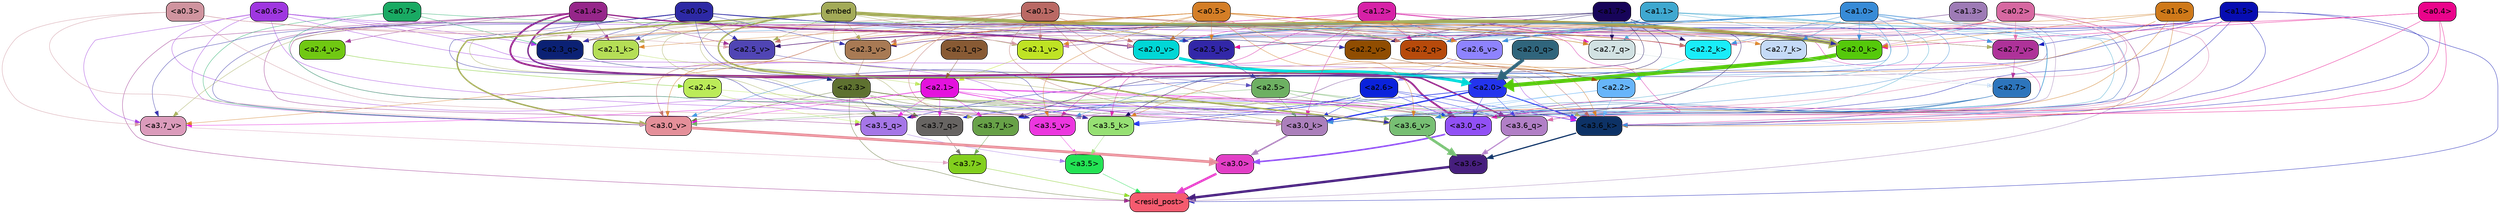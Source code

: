 strict digraph "" {
	graph [bgcolor=transparent,
		layout=dot,
		overlap=false,
		splines=true
	];
	"<a3.7>"	[color=black,
		fillcolor="#82cf1d",
		fontname=Helvetica,
		shape=box,
		style="filled, rounded"];
	"<resid_post>"	[color=black,
		fillcolor="#f55b6f",
		fontname=Helvetica,
		shape=box,
		style="filled, rounded"];
	"<a3.7>" -> "<resid_post>"	[color="#82cf1d",
		penwidth=0.6239100098609924];
	"<a3.6>"	[color=black,
		fillcolor="#461e7d",
		fontname=Helvetica,
		shape=box,
		style="filled, rounded"];
	"<a3.6>" -> "<resid_post>"	[color="#461e7d",
		penwidth=4.569062113761902];
	"<a3.5>"	[color=black,
		fillcolor="#23e254",
		fontname=Helvetica,
		shape=box,
		style="filled, rounded"];
	"<a3.5>" -> "<resid_post>"	[color="#23e254",
		penwidth=0.6];
	"<a3.0>"	[color=black,
		fillcolor="#e23ec6",
		fontname=Helvetica,
		shape=box,
		style="filled, rounded"];
	"<a3.0>" -> "<resid_post>"	[color="#e23ec6",
		penwidth=4.283544182777405];
	"<a2.3>"	[color=black,
		fillcolor="#5e7130",
		fontname=Helvetica,
		shape=box,
		style="filled, rounded"];
	"<a2.3>" -> "<resid_post>"	[color="#5e7130",
		penwidth=0.6];
	"<a3.7_q>"	[color=black,
		fillcolor="#676462",
		fontname=Helvetica,
		shape=box,
		style="filled, rounded"];
	"<a2.3>" -> "<a3.7_q>"	[color="#5e7130",
		penwidth=0.6];
	"<a3.6_q>"	[color=black,
		fillcolor="#b17fc6",
		fontname=Helvetica,
		shape=box,
		style="filled, rounded"];
	"<a2.3>" -> "<a3.6_q>"	[color="#5e7130",
		penwidth=0.6];
	"<a3.5_q>"	[color=black,
		fillcolor="#a576e7",
		fontname=Helvetica,
		shape=box,
		style="filled, rounded"];
	"<a2.3>" -> "<a3.5_q>"	[color="#5e7130",
		penwidth=0.6];
	"<a3.0_q>"	[color=black,
		fillcolor="#9150f5",
		fontname=Helvetica,
		shape=box,
		style="filled, rounded"];
	"<a2.3>" -> "<a3.0_q>"	[color="#5e7130",
		penwidth=0.6];
	"<a3.0_k>"	[color=black,
		fillcolor="#ab7fbb",
		fontname=Helvetica,
		shape=box,
		style="filled, rounded"];
	"<a2.3>" -> "<a3.0_k>"	[color="#5e7130",
		penwidth=0.6];
	"<a3.6_v>"	[color=black,
		fillcolor="#77bf73",
		fontname=Helvetica,
		shape=box,
		style="filled, rounded"];
	"<a2.3>" -> "<a3.6_v>"	[color="#5e7130",
		penwidth=0.6];
	"<a3.5_v>"	[color=black,
		fillcolor="#ec36df",
		fontname=Helvetica,
		shape=box,
		style="filled, rounded"];
	"<a2.3>" -> "<a3.5_v>"	[color="#5e7130",
		penwidth=0.6];
	"<a3.0_v>"	[color=black,
		fillcolor="#e48f99",
		fontname=Helvetica,
		shape=box,
		style="filled, rounded"];
	"<a2.3>" -> "<a3.0_v>"	[color="#5e7130",
		penwidth=0.6];
	"<a1.5>"	[color=black,
		fillcolor="#070db2",
		fontname=Helvetica,
		shape=box,
		style="filled, rounded"];
	"<a1.5>" -> "<resid_post>"	[color="#070db2",
		penwidth=0.6];
	"<a1.5>" -> "<a3.6_q>"	[color="#070db2",
		penwidth=0.6];
	"<a1.5>" -> "<a3.5_q>"	[color="#070db2",
		penwidth=0.6];
	"<a1.5>" -> "<a3.0_q>"	[color="#070db2",
		penwidth=0.6];
	"<a3.6_k>"	[color=black,
		fillcolor="#0d3266",
		fontname=Helvetica,
		shape=box,
		style="filled, rounded"];
	"<a1.5>" -> "<a3.6_k>"	[color="#070db2",
		penwidth=0.6];
	"<a1.5>" -> "<a3.0_k>"	[color="#070db2",
		penwidth=0.6];
	"<a2.2_q>"	[color=black,
		fillcolor="#b74a0b",
		fontname=Helvetica,
		shape=box,
		style="filled, rounded"];
	"<a1.5>" -> "<a2.2_q>"	[color="#070db2",
		penwidth=0.6];
	"<a2.7_v>"	[color=black,
		fillcolor="#ae3299",
		fontname=Helvetica,
		shape=box,
		style="filled, rounded"];
	"<a1.5>" -> "<a2.7_v>"	[color="#070db2",
		penwidth=0.6];
	"<a2.6_v>"	[color=black,
		fillcolor="#8e83fe",
		fontname=Helvetica,
		shape=box,
		style="filled, rounded"];
	"<a1.5>" -> "<a2.6_v>"	[color="#070db2",
		penwidth=0.6];
	"<a2.1_v>"	[color=black,
		fillcolor="#bfe324",
		fontname=Helvetica,
		shape=box,
		style="filled, rounded"];
	"<a1.5>" -> "<a2.1_v>"	[color="#070db2",
		penwidth=0.6];
	"<a1.4>"	[color=black,
		fillcolor="#96268a",
		fontname=Helvetica,
		shape=box,
		style="filled, rounded"];
	"<a1.4>" -> "<resid_post>"	[color="#96268a",
		penwidth=0.6];
	"<a1.4>" -> "<a3.7_q>"	[color="#96268a",
		penwidth=0.6];
	"<a1.4>" -> "<a3.6_q>"	[color="#96268a",
		penwidth=2.7536282539367676];
	"<a1.4>" -> "<a3.5_q>"	[color="#96268a",
		penwidth=0.6];
	"<a1.4>" -> "<a3.0_q>"	[color="#96268a",
		penwidth=3.3369133472442627];
	"<a2.3_q>"	[color=black,
		fillcolor="#0b2174",
		fontname=Helvetica,
		shape=box,
		style="filled, rounded"];
	"<a1.4>" -> "<a2.3_q>"	[color="#96268a",
		penwidth=0.6];
	"<a1.4>" -> "<a2.2_q>"	[color="#96268a",
		penwidth=0.6];
	"<a2.1_k>"	[color=black,
		fillcolor="#b5de56",
		fontname=Helvetica,
		shape=box,
		style="filled, rounded"];
	"<a1.4>" -> "<a2.1_k>"	[color="#96268a",
		penwidth=0.6];
	"<a1.4>" -> "<a2.7_v>"	[color="#96268a",
		penwidth=0.6];
	"<a1.4>" -> "<a2.6_v>"	[color="#96268a",
		penwidth=0.6];
	"<a2.5_v>"	[color=black,
		fillcolor="#5045b4",
		fontname=Helvetica,
		shape=box,
		style="filled, rounded"];
	"<a1.4>" -> "<a2.5_v>"	[color="#96268a",
		penwidth=0.6];
	"<a2.4_v>"	[color=black,
		fillcolor="#70c812",
		fontname=Helvetica,
		shape=box,
		style="filled, rounded"];
	"<a1.4>" -> "<a2.4_v>"	[color="#96268a",
		penwidth=0.6];
	"<a1.4>" -> "<a2.1_v>"	[color="#96268a",
		penwidth=0.6];
	"<a2.0_v>"	[color=black,
		fillcolor="#01d7d6",
		fontname=Helvetica,
		shape=box,
		style="filled, rounded"];
	"<a1.4>" -> "<a2.0_v>"	[color="#96268a",
		penwidth=2.2818827629089355];
	"<a1.3>"	[color=black,
		fillcolor="#9e7bb6",
		fontname=Helvetica,
		shape=box,
		style="filled, rounded"];
	"<a1.3>" -> "<resid_post>"	[color="#9e7bb6",
		penwidth=0.6];
	"<a1.3>" -> "<a3.6_v>"	[color="#9e7bb6",
		penwidth=0.6];
	"<a1.3>" -> "<a3.5_v>"	[color="#9e7bb6",
		penwidth=0.6];
	"<a1.3>" -> "<a3.0_v>"	[color="#9e7bb6",
		penwidth=0.6];
	"<a1.3>" -> "<a2.2_q>"	[color="#9e7bb6",
		penwidth=0.6];
	"<a2.2_k>"	[color=black,
		fillcolor="#19edf9",
		fontname=Helvetica,
		shape=box,
		style="filled, rounded"];
	"<a1.3>" -> "<a2.2_k>"	[color="#9e7bb6",
		penwidth=0.6];
	"<a1.3>" -> "<a2.5_v>"	[color="#9e7bb6",
		penwidth=0.6];
	"<a3.7_q>" -> "<a3.7>"	[color="#676462",
		penwidth=0.6];
	"<a3.6_q>" -> "<a3.6>"	[color="#b17fc6",
		penwidth=2.0344843566417694];
	"<a3.5_q>" -> "<a3.5>"	[color="#a576e7",
		penwidth=0.6];
	"<a3.0_q>" -> "<a3.0>"	[color="#9150f5",
		penwidth=2.863015294075012];
	"<a3.7_k>"	[color=black,
		fillcolor="#67a147",
		fontname=Helvetica,
		shape=box,
		style="filled, rounded"];
	"<a3.7_k>" -> "<a3.7>"	[color="#67a147",
		penwidth=0.6];
	"<a3.6_k>" -> "<a3.6>"	[color="#0d3266",
		penwidth=2.1770318150520325];
	"<a3.5_k>"	[color=black,
		fillcolor="#96e073",
		fontname=Helvetica,
		shape=box,
		style="filled, rounded"];
	"<a3.5_k>" -> "<a3.5>"	[color="#96e073",
		penwidth=0.6];
	"<a3.0_k>" -> "<a3.0>"	[color="#ab7fbb",
		penwidth=2.6323853135108948];
	"<a3.7_v>"	[color=black,
		fillcolor="#db9bbb",
		fontname=Helvetica,
		shape=box,
		style="filled, rounded"];
	"<a3.7_v>" -> "<a3.7>"	[color="#db9bbb",
		penwidth=0.6];
	"<a3.6_v>" -> "<a3.6>"	[color="#77bf73",
		penwidth=4.972373723983765];
	"<a3.5_v>" -> "<a3.5>"	[color="#ec36df",
		penwidth=0.6];
	"<a3.0_v>" -> "<a3.0>"	[color="#e48f99",
		penwidth=5.1638524532318115];
	"<a2.6>"	[color=black,
		fillcolor="#0a22dc",
		fontname=Helvetica,
		shape=box,
		style="filled, rounded"];
	"<a2.6>" -> "<a3.7_q>"	[color="#0a22dc",
		penwidth=0.6];
	"<a2.6>" -> "<a3.6_q>"	[color="#0a22dc",
		penwidth=0.6];
	"<a2.6>" -> "<a3.0_q>"	[color="#0a22dc",
		penwidth=0.6];
	"<a2.6>" -> "<a3.7_k>"	[color="#0a22dc",
		penwidth=0.6];
	"<a2.6>" -> "<a3.6_k>"	[color="#0a22dc",
		penwidth=0.6];
	"<a2.6>" -> "<a3.5_k>"	[color="#0a22dc",
		penwidth=0.6];
	"<a2.6>" -> "<a3.0_k>"	[color="#0a22dc",
		penwidth=0.6];
	"<a2.1>"	[color=black,
		fillcolor="#e412dd",
		fontname=Helvetica,
		shape=box,
		style="filled, rounded"];
	"<a2.1>" -> "<a3.7_q>"	[color="#e412dd",
		penwidth=0.6];
	"<a2.1>" -> "<a3.6_q>"	[color="#e412dd",
		penwidth=0.6];
	"<a2.1>" -> "<a3.5_q>"	[color="#e412dd",
		penwidth=0.6];
	"<a2.1>" -> "<a3.0_q>"	[color="#e412dd",
		penwidth=0.6];
	"<a2.1>" -> "<a3.7_k>"	[color="#e412dd",
		penwidth=0.6];
	"<a2.1>" -> "<a3.6_k>"	[color="#e412dd",
		penwidth=0.6];
	"<a2.1>" -> "<a3.5_k>"	[color="#e412dd",
		penwidth=0.6];
	"<a2.1>" -> "<a3.0_k>"	[color="#e412dd",
		penwidth=0.6];
	"<a2.1>" -> "<a3.7_v>"	[color="#e412dd",
		penwidth=0.6];
	"<a2.1>" -> "<a3.6_v>"	[color="#e412dd",
		penwidth=0.6];
	"<a2.1>" -> "<a3.0_v>"	[color="#e412dd",
		penwidth=0.6];
	"<a2.7>"	[color=black,
		fillcolor="#2d75bc",
		fontname=Helvetica,
		shape=box,
		style="filled, rounded"];
	"<a2.7>" -> "<a3.6_q>"	[color="#2d75bc",
		penwidth=0.6];
	"<a2.7>" -> "<a3.0_q>"	[color="#2d75bc",
		penwidth=0.6];
	"<a2.7>" -> "<a3.6_k>"	[color="#2d75bc",
		penwidth=0.6];
	"<a2.7>" -> "<a3.0_k>"	[color="#2d75bc",
		penwidth=0.6];
	"<a2.7>" -> "<a3.6_v>"	[color="#2d75bc",
		penwidth=0.6];
	"<a2.5>"	[color=black,
		fillcolor="#6db062",
		fontname=Helvetica,
		shape=box,
		style="filled, rounded"];
	"<a2.5>" -> "<a3.6_q>"	[color="#6db062",
		penwidth=0.6];
	"<a2.5>" -> "<a3.0_q>"	[color="#6db062",
		penwidth=0.6];
	"<a2.5>" -> "<a3.0_k>"	[color="#6db062",
		penwidth=0.6];
	"<a2.5>" -> "<a3.6_v>"	[color="#6db062",
		penwidth=0.6];
	"<a2.5>" -> "<a3.0_v>"	[color="#6db062",
		penwidth=0.6];
	"<a2.0>"	[color=black,
		fillcolor="#2334ed",
		fontname=Helvetica,
		shape=box,
		style="filled, rounded"];
	"<a2.0>" -> "<a3.6_q>"	[color="#2334ed",
		penwidth=0.6];
	"<a2.0>" -> "<a3.0_q>"	[color="#2334ed",
		penwidth=0.6];
	"<a2.0>" -> "<a3.7_k>"	[color="#2334ed",
		penwidth=0.6];
	"<a2.0>" -> "<a3.6_k>"	[color="#2334ed",
		penwidth=1.7047871947288513];
	"<a2.0>" -> "<a3.5_k>"	[color="#2334ed",
		penwidth=0.6];
	"<a2.0>" -> "<a3.0_k>"	[color="#2334ed",
		penwidth=2.239806979894638];
	"<a1.1>"	[color=black,
		fillcolor="#3fa8d0",
		fontname=Helvetica,
		shape=box,
		style="filled, rounded"];
	"<a1.1>" -> "<a3.6_q>"	[color="#3fa8d0",
		penwidth=0.6];
	"<a1.1>" -> "<a3.0_q>"	[color="#3fa8d0",
		penwidth=0.6];
	"<a1.1>" -> "<a3.0_k>"	[color="#3fa8d0",
		penwidth=0.6];
	"<a1.1>" -> "<a3.6_v>"	[color="#3fa8d0",
		penwidth=0.6];
	"<a2.7_q>"	[color=black,
		fillcolor="#d1e1e2",
		fontname=Helvetica,
		shape=box,
		style="filled, rounded"];
	"<a1.1>" -> "<a2.7_q>"	[color="#3fa8d0",
		penwidth=0.6];
	"<a2.5_k>"	[color=black,
		fillcolor="#3227a8",
		fontname=Helvetica,
		shape=box,
		style="filled, rounded"];
	"<a1.1>" -> "<a2.5_k>"	[color="#3fa8d0",
		penwidth=0.6];
	"<a2.0_k>"	[color=black,
		fillcolor="#55c90b",
		fontname=Helvetica,
		shape=box,
		style="filled, rounded"];
	"<a1.1>" -> "<a2.0_k>"	[color="#3fa8d0",
		penwidth=0.6];
	"<a1.1>" -> "<a2.6_v>"	[color="#3fa8d0",
		penwidth=0.6];
	"<a2.2_v>"	[color=black,
		fillcolor="#904d01",
		fontname=Helvetica,
		shape=box,
		style="filled, rounded"];
	"<a1.1>" -> "<a2.2_v>"	[color="#3fa8d0",
		penwidth=0.6];
	"<a1.1>" -> "<a2.1_v>"	[color="#3fa8d0",
		penwidth=0.6];
	"<a1.1>" -> "<a2.0_v>"	[color="#3fa8d0",
		penwidth=0.6];
	"<a0.4>"	[color=black,
		fillcolor="#ea048b",
		fontname=Helvetica,
		shape=box,
		style="filled, rounded"];
	"<a0.4>" -> "<a3.6_q>"	[color="#ea048b",
		penwidth=0.6];
	"<a0.4>" -> "<a3.0_q>"	[color="#ea048b",
		penwidth=0.6];
	"<a0.4>" -> "<a3.6_k>"	[color="#ea048b",
		penwidth=0.6];
	"<a0.4>" -> "<a2.5_k>"	[color="#ea048b",
		penwidth=0.6];
	"<a0.4>" -> "<a2.0_k>"	[color="#ea048b",
		penwidth=0.6];
	"<a0.2>"	[color=black,
		fillcolor="#d768a1",
		fontname=Helvetica,
		shape=box,
		style="filled, rounded"];
	"<a0.2>" -> "<a3.6_q>"	[color="#d768a1",
		penwidth=0.6];
	"<a0.2>" -> "<a3.0_q>"	[color="#d768a1",
		penwidth=0.6];
	"<a0.2>" -> "<a3.6_k>"	[color="#d768a1",
		penwidth=0.6];
	"<a0.2>" -> "<a3.0_k>"	[color="#d768a1",
		penwidth=0.6];
	"<a0.2>" -> "<a2.2_q>"	[color="#d768a1",
		penwidth=0.6];
	"<a0.2>" -> "<a2.2_k>"	[color="#d768a1",
		penwidth=0.6];
	"<a0.2>" -> "<a2.0_k>"	[color="#d768a1",
		penwidth=0.6];
	"<a0.2>" -> "<a2.7_v>"	[color="#d768a1",
		penwidth=0.6];
	"<a0.2>" -> "<a2.1_v>"	[color="#d768a1",
		penwidth=0.6];
	"<a0.2>" -> "<a2.0_v>"	[color="#d768a1",
		penwidth=0.6];
	"<a2.4>"	[color=black,
		fillcolor="#bbeb58",
		fontname=Helvetica,
		shape=box,
		style="filled, rounded"];
	"<a2.4>" -> "<a3.5_q>"	[color="#bbeb58",
		penwidth=0.6];
	"<a2.4>" -> "<a3.0_q>"	[color="#bbeb58",
		penwidth=0.6];
	"<a1.2>"	[color=black,
		fillcolor="#d721a7",
		fontname=Helvetica,
		shape=box,
		style="filled, rounded"];
	"<a1.2>" -> "<a3.0_q>"	[color="#d721a7",
		penwidth=0.6];
	"<a1.2>" -> "<a3.6_k>"	[color="#d721a7",
		penwidth=0.6];
	"<a1.2>" -> "<a3.5_k>"	[color="#d721a7",
		penwidth=0.6];
	"<a1.2>" -> "<a3.0_k>"	[color="#d721a7",
		penwidth=0.6];
	"<a1.2>" -> "<a3.5_v>"	[color="#d721a7",
		penwidth=0.6];
	"<a1.2>" -> "<a2.7_q>"	[color="#d721a7",
		penwidth=0.6];
	"<a1.2>" -> "<a2.2_q>"	[color="#d721a7",
		penwidth=0.6];
	"<a1.2>" -> "<a2.2_k>"	[color="#d721a7",
		penwidth=0.6];
	"<a1.2>" -> "<a2.6_v>"	[color="#d721a7",
		penwidth=0.6];
	"<a1.2>" -> "<a2.5_v>"	[color="#d721a7",
		penwidth=0.6];
	"<a2.3_v>"	[color=black,
		fillcolor="#a87a54",
		fontname=Helvetica,
		shape=box,
		style="filled, rounded"];
	"<a1.2>" -> "<a2.3_v>"	[color="#d721a7",
		penwidth=0.6];
	"<a1.2>" -> "<a2.0_v>"	[color="#d721a7",
		penwidth=0.6];
	"<a1.7>"	[color=black,
		fillcolor="#170459",
		fontname=Helvetica,
		shape=box,
		style="filled, rounded"];
	"<a1.7>" -> "<a3.7_k>"	[color="#170459",
		penwidth=0.6];
	"<a1.7>" -> "<a3.5_k>"	[color="#170459",
		penwidth=0.6];
	"<a1.7>" -> "<a3.6_v>"	[color="#170459",
		penwidth=0.6];
	"<a1.7>" -> "<a2.7_q>"	[color="#170459",
		penwidth=0.6];
	"<a1.7>" -> "<a2.2_q>"	[color="#170459",
		penwidth=0.6];
	"<a1.7>" -> "<a2.2_k>"	[color="#170459",
		penwidth=0.6];
	"<a1.7>" -> "<a2.0_k>"	[color="#170459",
		penwidth=0.6];
	"<a1.7>" -> "<a2.5_v>"	[color="#170459",
		penwidth=0.6];
	"<a1.7>" -> "<a2.3_v>"	[color="#170459",
		penwidth=0.6];
	"<a1.7>" -> "<a2.2_v>"	[color="#170459",
		penwidth=0.6];
	"<a0.7>"	[color=black,
		fillcolor="#19aa63",
		fontname=Helvetica,
		shape=box,
		style="filled, rounded"];
	"<a0.7>" -> "<a3.7_k>"	[color="#19aa63",
		penwidth=0.6];
	"<a0.7>" -> "<a3.0_v>"	[color="#19aa63",
		penwidth=0.6];
	"<a0.7>" -> "<a2.3_q>"	[color="#19aa63",
		penwidth=0.6];
	"<a0.7>" -> "<a2.2_q>"	[color="#19aa63",
		penwidth=0.6];
	"<a0.6>"	[color=black,
		fillcolor="#9f37e0",
		fontname=Helvetica,
		shape=box,
		style="filled, rounded"];
	"<a0.6>" -> "<a3.7_k>"	[color="#9f37e0",
		penwidth=0.6];
	"<a0.6>" -> "<a3.6_k>"	[color="#9f37e0",
		penwidth=0.6];
	"<a0.6>" -> "<a3.0_k>"	[color="#9f37e0",
		penwidth=0.6];
	"<a0.6>" -> "<a3.7_v>"	[color="#9f37e0",
		penwidth=0.6];
	"<a0.6>" -> "<a3.6_v>"	[color="#9f37e0",
		penwidth=0.6];
	"<a0.6>" -> "<a3.0_v>"	[color="#9f37e0",
		penwidth=0.6];
	"<a0.6>" -> "<a2.3_q>"	[color="#9f37e0",
		penwidth=0.6];
	"<a0.6>" -> "<a2.2_q>"	[color="#9f37e0",
		penwidth=0.6];
	embed	[color=black,
		fillcolor="#a3ab58",
		fontname=Helvetica,
		shape=box,
		style="filled, rounded"];
	embed -> "<a3.7_k>"	[color="#a3ab58",
		penwidth=0.6];
	embed -> "<a3.6_k>"	[color="#a3ab58",
		penwidth=0.6];
	embed -> "<a3.5_k>"	[color="#a3ab58",
		penwidth=0.6];
	embed -> "<a3.0_k>"	[color="#a3ab58",
		penwidth=0.6];
	embed -> "<a3.7_v>"	[color="#a3ab58",
		penwidth=0.6];
	embed -> "<a3.6_v>"	[color="#a3ab58",
		penwidth=2.7369276881217957];
	embed -> "<a3.5_v>"	[color="#a3ab58",
		penwidth=0.6];
	embed -> "<a3.0_v>"	[color="#a3ab58",
		penwidth=2.5778204202651978];
	embed -> "<a2.7_q>"	[color="#a3ab58",
		penwidth=0.6];
	embed -> "<a2.3_q>"	[color="#a3ab58",
		penwidth=0.6];
	embed -> "<a2.2_q>"	[color="#a3ab58",
		penwidth=0.6];
	embed -> "<a2.5_k>"	[color="#a3ab58",
		penwidth=0.6];
	embed -> "<a2.2_k>"	[color="#a3ab58",
		penwidth=0.6363201141357422];
	embed -> "<a2.1_k>"	[color="#a3ab58",
		penwidth=0.6];
	embed -> "<a2.0_k>"	[color="#a3ab58",
		penwidth=6.407642982900143];
	embed -> "<a2.7_v>"	[color="#a3ab58",
		penwidth=0.6];
	embed -> "<a2.6_v>"	[color="#a3ab58",
		penwidth=0.6];
	embed -> "<a2.5_v>"	[color="#a3ab58",
		penwidth=0.6];
	embed -> "<a2.3_v>"	[color="#a3ab58",
		penwidth=0.6];
	embed -> "<a2.2_v>"	[color="#a3ab58",
		penwidth=0.6175012588500977];
	embed -> "<a2.1_v>"	[color="#a3ab58",
		penwidth=0.6];
	embed -> "<a2.0_v>"	[color="#a3ab58",
		penwidth=0.6];
	"<a2.2>"	[color=black,
		fillcolor="#67b5fa",
		fontname=Helvetica,
		shape=box,
		style="filled, rounded"];
	"<a2.2>" -> "<a3.6_k>"	[color="#67b5fa",
		penwidth=0.6];
	"<a2.2>" -> "<a3.0_k>"	[color="#67b5fa",
		penwidth=0.6];
	"<a2.2>" -> "<a3.6_v>"	[color="#67b5fa",
		penwidth=0.6];
	"<a1.6>"	[color=black,
		fillcolor="#cf7919",
		fontname=Helvetica,
		shape=box,
		style="filled, rounded"];
	"<a1.6>" -> "<a3.6_k>"	[color="#cf7919",
		penwidth=0.6];
	"<a1.6>" -> "<a3.5_k>"	[color="#cf7919",
		penwidth=0.6];
	"<a1.6>" -> "<a3.6_v>"	[color="#cf7919",
		penwidth=0.6];
	"<a1.6>" -> "<a2.0_k>"	[color="#cf7919",
		penwidth=0.6];
	"<a1.6>" -> "<a2.0_v>"	[color="#cf7919",
		penwidth=0.6];
	"<a1.0>"	[color=black,
		fillcolor="#378bd7",
		fontname=Helvetica,
		shape=box,
		style="filled, rounded"];
	"<a1.0>" -> "<a3.6_k>"	[color="#378bd7",
		penwidth=0.6];
	"<a1.0>" -> "<a3.0_k>"	[color="#378bd7",
		penwidth=0.6];
	"<a1.0>" -> "<a3.6_v>"	[color="#378bd7",
		penwidth=0.6];
	"<a1.0>" -> "<a3.5_v>"	[color="#378bd7",
		penwidth=0.6];
	"<a1.0>" -> "<a3.0_v>"	[color="#378bd7",
		penwidth=0.6];
	"<a1.0>" -> "<a2.3_q>"	[color="#378bd7",
		penwidth=0.6];
	"<a1.0>" -> "<a2.2_q>"	[color="#378bd7",
		penwidth=0.6];
	"<a2.7_k>"	[color=black,
		fillcolor="#c5daf7",
		fontname=Helvetica,
		shape=box,
		style="filled, rounded"];
	"<a1.0>" -> "<a2.7_k>"	[color="#378bd7",
		penwidth=0.6];
	"<a1.0>" -> "<a2.2_k>"	[color="#378bd7",
		penwidth=0.6];
	"<a1.0>" -> "<a2.0_k>"	[color="#378bd7",
		penwidth=0.6];
	"<a1.0>" -> "<a2.7_v>"	[color="#378bd7",
		penwidth=0.6];
	"<a1.0>" -> "<a2.6_v>"	[color="#378bd7",
		penwidth=0.6];
	"<a1.0>" -> "<a2.0_v>"	[color="#378bd7",
		penwidth=1.2978954315185547];
	"<a0.5>"	[color=black,
		fillcolor="#d47e26",
		fontname=Helvetica,
		shape=box,
		style="filled, rounded"];
	"<a0.5>" -> "<a3.6_k>"	[color="#d47e26",
		penwidth=0.6];
	"<a0.5>" -> "<a3.7_v>"	[color="#d47e26",
		penwidth=0.6];
	"<a0.5>" -> "<a3.6_v>"	[color="#d47e26",
		penwidth=0.6];
	"<a0.5>" -> "<a3.5_v>"	[color="#d47e26",
		penwidth=0.6];
	"<a0.5>" -> "<a3.0_v>"	[color="#d47e26",
		penwidth=0.6];
	"<a0.5>" -> "<a2.7_q>"	[color="#d47e26",
		penwidth=0.6];
	"<a0.5>" -> "<a2.3_q>"	[color="#d47e26",
		penwidth=0.6];
	"<a0.5>" -> "<a2.2_q>"	[color="#d47e26",
		penwidth=0.6];
	"<a0.5>" -> "<a2.7_k>"	[color="#d47e26",
		penwidth=0.6];
	"<a0.5>" -> "<a2.5_k>"	[color="#d47e26",
		penwidth=0.6];
	"<a0.5>" -> "<a2.2_k>"	[color="#d47e26",
		penwidth=0.6];
	"<a0.5>" -> "<a2.1_k>"	[color="#d47e26",
		penwidth=0.6];
	"<a0.5>" -> "<a2.0_k>"	[color="#d47e26",
		penwidth=0.7721366882324219];
	"<a0.5>" -> "<a2.6_v>"	[color="#d47e26",
		penwidth=0.6];
	"<a0.5>" -> "<a2.3_v>"	[color="#d47e26",
		penwidth=0.6];
	"<a0.5>" -> "<a2.1_v>"	[color="#d47e26",
		penwidth=0.6];
	"<a0.5>" -> "<a2.0_v>"	[color="#d47e26",
		penwidth=0.6];
	"<a0.1>"	[color=black,
		fillcolor="#ba6964",
		fontname=Helvetica,
		shape=box,
		style="filled, rounded"];
	"<a0.1>" -> "<a3.6_k>"	[color="#ba6964",
		penwidth=0.6];
	"<a0.1>" -> "<a3.5_k>"	[color="#ba6964",
		penwidth=0.6];
	"<a0.1>" -> "<a3.0_k>"	[color="#ba6964",
		penwidth=0.6];
	"<a0.1>" -> "<a3.6_v>"	[color="#ba6964",
		penwidth=0.6];
	"<a0.1>" -> "<a3.0_v>"	[color="#ba6964",
		penwidth=0.6];
	"<a0.1>" -> "<a2.3_q>"	[color="#ba6964",
		penwidth=0.6];
	"<a0.1>" -> "<a2.2_q>"	[color="#ba6964",
		penwidth=0.6];
	"<a0.1>" -> "<a2.2_k>"	[color="#ba6964",
		penwidth=0.6];
	"<a0.1>" -> "<a2.0_k>"	[color="#ba6964",
		penwidth=0.6];
	"<a0.1>" -> "<a2.5_v>"	[color="#ba6964",
		penwidth=0.6];
	"<a0.1>" -> "<a2.3_v>"	[color="#ba6964",
		penwidth=0.6];
	"<a0.1>" -> "<a2.1_v>"	[color="#ba6964",
		penwidth=0.6];
	"<a0.1>" -> "<a2.0_v>"	[color="#ba6964",
		penwidth=0.6];
	"<a0.0>"	[color=black,
		fillcolor="#2d29a5",
		fontname=Helvetica,
		shape=box,
		style="filled, rounded"];
	"<a0.0>" -> "<a3.5_k>"	[color="#2d29a5",
		penwidth=0.6];
	"<a0.0>" -> "<a3.7_v>"	[color="#2d29a5",
		penwidth=0.6];
	"<a0.0>" -> "<a3.6_v>"	[color="#2d29a5",
		penwidth=0.6];
	"<a0.0>" -> "<a3.5_v>"	[color="#2d29a5",
		penwidth=0.6];
	"<a0.0>" -> "<a3.0_v>"	[color="#2d29a5",
		penwidth=0.6];
	"<a0.0>" -> "<a2.3_q>"	[color="#2d29a5",
		penwidth=0.6];
	"<a0.0>" -> "<a2.5_k>"	[color="#2d29a5",
		penwidth=0.6];
	"<a0.0>" -> "<a2.1_k>"	[color="#2d29a5",
		penwidth=0.6];
	"<a0.0>" -> "<a2.0_k>"	[color="#2d29a5",
		penwidth=0.6];
	"<a0.0>" -> "<a2.5_v>"	[color="#2d29a5",
		penwidth=0.6];
	"<a0.0>" -> "<a2.3_v>"	[color="#2d29a5",
		penwidth=0.6];
	"<a0.0>" -> "<a2.2_v>"	[color="#2d29a5",
		penwidth=0.6];
	"<a0.0>" -> "<a2.0_v>"	[color="#2d29a5",
		penwidth=0.6];
	"<a0.3>"	[color=black,
		fillcolor="#d0949f",
		fontname=Helvetica,
		shape=box,
		style="filled, rounded"];
	"<a0.3>" -> "<a3.0_k>"	[color="#d0949f",
		penwidth=0.6];
	"<a0.3>" -> "<a3.7_v>"	[color="#d0949f",
		penwidth=0.6];
	"<a0.3>" -> "<a3.0_v>"	[color="#d0949f",
		penwidth=0.6];
	"<a0.3>" -> "<a2.5_v>"	[color="#d0949f",
		penwidth=0.6];
	"<a0.3>" -> "<a2.1_v>"	[color="#d0949f",
		penwidth=0.6];
	"<a0.3>" -> "<a2.0_v>"	[color="#d0949f",
		penwidth=0.6];
	"<a2.7_q>" -> "<a2.7>"	[color="#d1e1e2",
		penwidth=0.6];
	"<a2.3_q>" -> "<a2.3>"	[color="#0b2174",
		penwidth=0.6];
	"<a2.2_q>" -> "<a2.2>"	[color="#b74a0b",
		penwidth=0.7441773414611816];
	"<a2.1_q>"	[color=black,
		fillcolor="#885a34",
		fontname=Helvetica,
		shape=box,
		style="filled, rounded"];
	"<a2.1_q>" -> "<a2.1>"	[color="#885a34",
		penwidth=0.6];
	"<a2.0_q>"	[color=black,
		fillcolor="#30657c",
		fontname=Helvetica,
		shape=box,
		style="filled, rounded"];
	"<a2.0_q>" -> "<a2.0>"	[color="#30657c",
		penwidth=6.422367453575134];
	"<a2.7_k>" -> "<a2.7>"	[color="#c5daf7",
		penwidth=0.6];
	"<a2.5_k>" -> "<a2.5>"	[color="#3227a8",
		penwidth=0.6];
	"<a2.2_k>" -> "<a2.2>"	[color="#19edf9",
		penwidth=0.8810110092163086];
	"<a2.1_k>" -> "<a2.1>"	[color="#b5de56",
		penwidth=0.6];
	"<a2.0_k>" -> "<a2.0>"	[color="#55c90b",
		penwidth=7.398894429206848];
	"<a2.7_v>" -> "<a2.7>"	[color="#ae3299",
		penwidth=0.6];
	"<a2.6_v>" -> "<a2.6>"	[color="#8e83fe",
		penwidth=0.6];
	"<a2.5_v>" -> "<a2.5>"	[color="#5045b4",
		penwidth=0.6];
	"<a2.4_v>" -> "<a2.4>"	[color="#70c812",
		penwidth=0.6];
	"<a2.3_v>" -> "<a2.3>"	[color="#a87a54",
		penwidth=0.6];
	"<a2.2_v>" -> "<a2.2>"	[color="#904d01",
		penwidth=0.6];
	"<a2.1_v>" -> "<a2.1>"	[color="#bfe324",
		penwidth=0.6];
	"<a2.0_v>" -> "<a2.0>"	[color="#01d7d6",
		penwidth=5.395828627049923];
}
